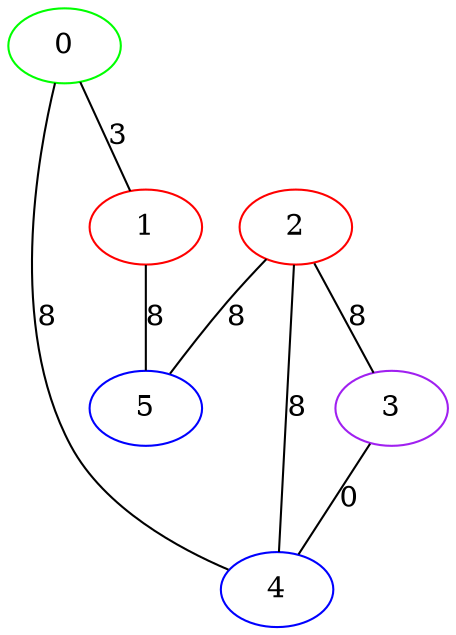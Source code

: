 graph "" {
0 [color=green, weight=2];
1 [color=red, weight=1];
2 [color=red, weight=1];
3 [color=purple, weight=4];
4 [color=blue, weight=3];
5 [color=blue, weight=3];
0 -- 1  [key=0, label=3];
0 -- 4  [key=0, label=8];
1 -- 5  [key=0, label=8];
2 -- 3  [key=0, label=8];
2 -- 4  [key=0, label=8];
2 -- 5  [key=0, label=8];
3 -- 4  [key=0, label=0];
}

